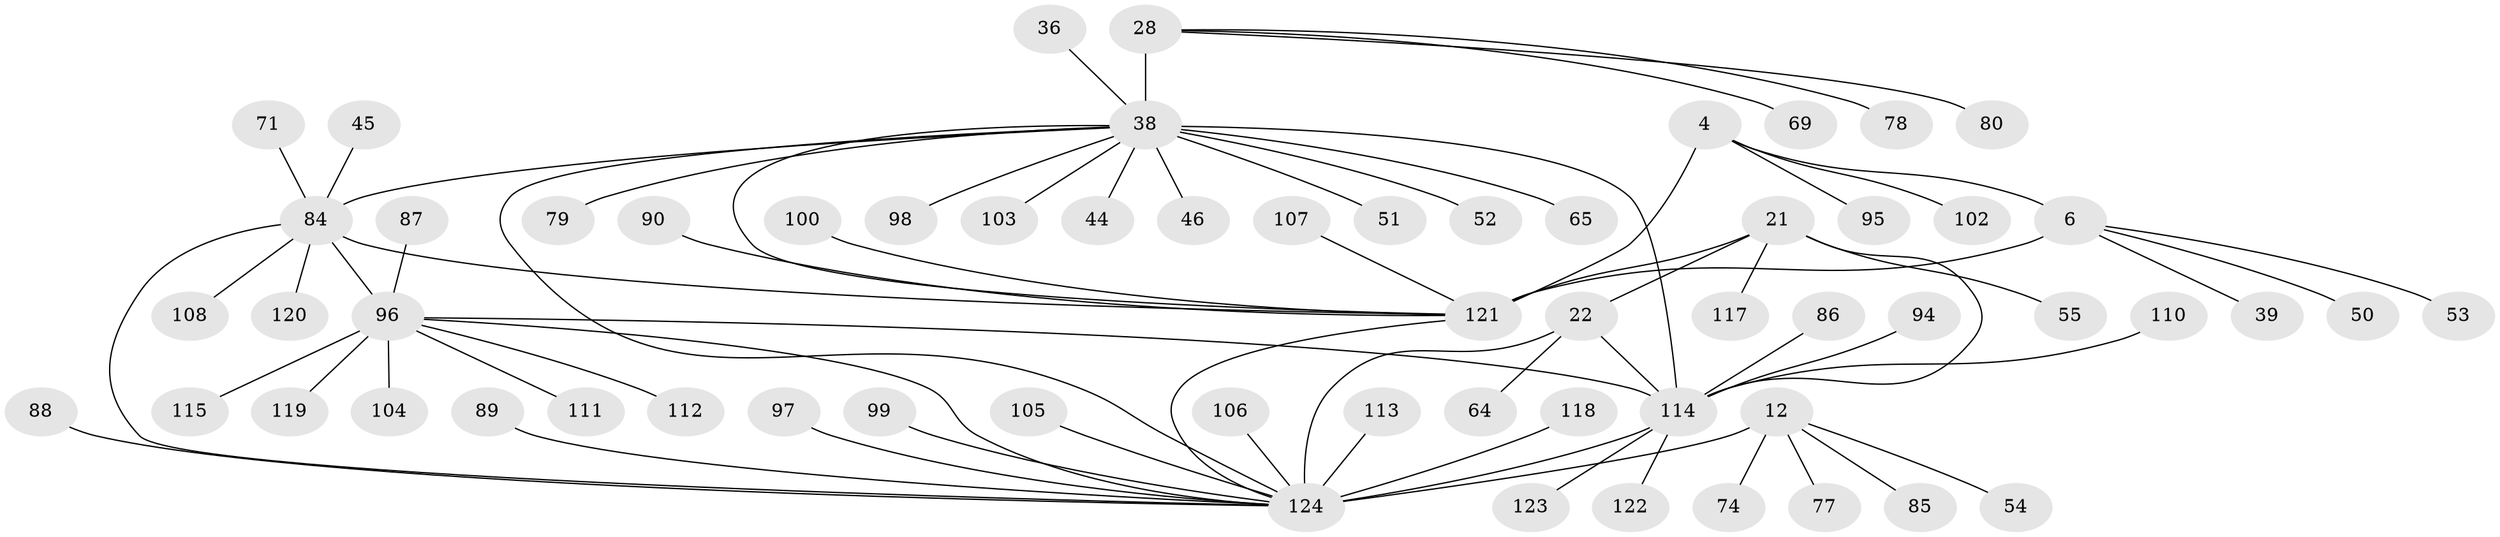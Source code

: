 // original degree distribution, {6: 0.04032258064516129, 7: 0.056451612903225805, 11: 0.03225806451612903, 10: 0.016129032258064516, 8: 0.016129032258064516, 9: 0.04032258064516129, 15: 0.008064516129032258, 13: 0.016129032258064516, 12: 0.008064516129032258, 5: 0.008064516129032258, 4: 0.016129032258064516, 1: 0.6370967741935484, 3: 0.024193548387096774, 2: 0.08064516129032258}
// Generated by graph-tools (version 1.1) at 2025/57/03/04/25 21:57:23]
// undirected, 62 vertices, 71 edges
graph export_dot {
graph [start="1"]
  node [color=gray90,style=filled];
  4 [super="+1"];
  6 [super="+2"];
  12 [super="+11"];
  21 [super="+20"];
  22 [super="+19"];
  28 [super="+26"];
  36;
  38 [super="+30"];
  39;
  44;
  45;
  46;
  50;
  51;
  52;
  53;
  54;
  55;
  64 [super="+47"];
  65;
  69;
  71 [super="+58"];
  74;
  77;
  78;
  79;
  80;
  84 [super="+17"];
  85;
  86;
  87;
  88 [super="+83"];
  89;
  90;
  94;
  95;
  96 [super="+72+81"];
  97;
  98;
  99;
  100;
  102;
  103;
  104;
  105;
  106;
  107;
  108;
  110;
  111;
  112;
  113;
  114 [super="+37+82+92+24+32+109+66+67"];
  115;
  117 [super="+41+93"];
  118;
  119;
  120;
  121 [super="+5+59+61+73"];
  122;
  123;
  124 [super="+34+101+70+116+68"];
  4 -- 6 [weight=4];
  4 -- 102;
  4 -- 95;
  4 -- 121 [weight=4];
  6 -- 53;
  6 -- 50;
  6 -- 39;
  6 -- 121 [weight=4];
  12 -- 54;
  12 -- 85;
  12 -- 74;
  12 -- 77;
  12 -- 124 [weight=8];
  21 -- 22 [weight=4];
  21 -- 55;
  21 -- 117;
  21 -- 114 [weight=4];
  21 -- 121;
  22 -- 124 [weight=3];
  22 -- 64;
  22 -- 114 [weight=4];
  28 -- 78;
  28 -- 80;
  28 -- 69;
  28 -- 38 [weight=8];
  36 -- 38;
  38 -- 84 [weight=3];
  38 -- 65;
  38 -- 98;
  38 -- 103;
  38 -- 44;
  38 -- 46;
  38 -- 79;
  38 -- 124;
  38 -- 114 [weight=2];
  38 -- 51;
  38 -- 52;
  38 -- 121;
  45 -- 84;
  71 -- 84;
  84 -- 108;
  84 -- 120;
  84 -- 121 [weight=2];
  84 -- 124 [weight=3];
  84 -- 96 [weight=8];
  86 -- 114;
  87 -- 96;
  88 -- 124;
  89 -- 124;
  90 -- 121;
  94 -- 114;
  96 -- 104;
  96 -- 111;
  96 -- 112;
  96 -- 114;
  96 -- 115;
  96 -- 119;
  96 -- 124;
  97 -- 124;
  99 -- 124;
  100 -- 121;
  105 -- 124;
  106 -- 124;
  107 -- 121;
  110 -- 114;
  113 -- 124;
  114 -- 122;
  114 -- 123;
  114 -- 124;
  118 -- 124;
  121 -- 124;
}
